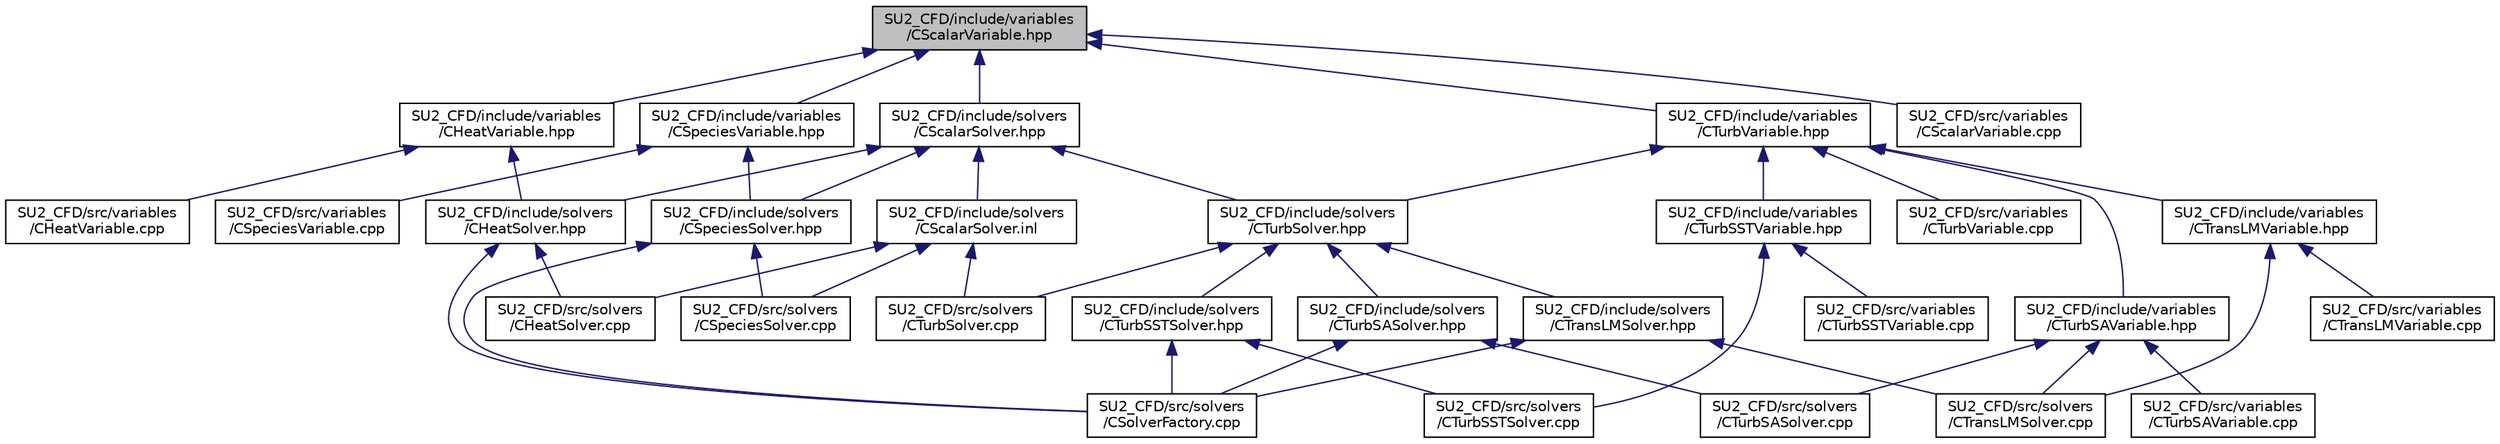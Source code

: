 digraph "SU2_CFD/include/variables/CScalarVariable.hpp"
{
 // LATEX_PDF_SIZE
  edge [fontname="Helvetica",fontsize="10",labelfontname="Helvetica",labelfontsize="10"];
  node [fontname="Helvetica",fontsize="10",shape=record];
  Node1 [label="SU2_CFD/include/variables\l/CScalarVariable.hpp",height=0.2,width=0.4,color="black", fillcolor="grey75", style="filled", fontcolor="black",tooltip="Base class for defining the shared variables of scalar solvers."];
  Node1 -> Node2 [dir="back",color="midnightblue",fontsize="10",style="solid",fontname="Helvetica"];
  Node2 [label="SU2_CFD/include/solvers\l/CScalarSolver.hpp",height=0.2,width=0.4,color="black", fillcolor="white", style="filled",URL="$CScalarSolver_8hpp.html",tooltip="Headers of the CScalarSolver class."];
  Node2 -> Node3 [dir="back",color="midnightblue",fontsize="10",style="solid",fontname="Helvetica"];
  Node3 [label="SU2_CFD/include/solvers\l/CHeatSolver.hpp",height=0.2,width=0.4,color="black", fillcolor="white", style="filled",URL="$CHeatSolver_8hpp.html",tooltip="Headers of the CHeatSolver class."];
  Node3 -> Node4 [dir="back",color="midnightblue",fontsize="10",style="solid",fontname="Helvetica"];
  Node4 [label="SU2_CFD/src/solvers\l/CHeatSolver.cpp",height=0.2,width=0.4,color="black", fillcolor="white", style="filled",URL="$CHeatSolver_8cpp.html",tooltip="Main subroutines for solving the heat equation."];
  Node3 -> Node5 [dir="back",color="midnightblue",fontsize="10",style="solid",fontname="Helvetica"];
  Node5 [label="SU2_CFD/src/solvers\l/CSolverFactory.cpp",height=0.2,width=0.4,color="black", fillcolor="white", style="filled",URL="$CSolverFactory_8cpp.html",tooltip="Main subroutines for CSolverFactoryclass."];
  Node2 -> Node6 [dir="back",color="midnightblue",fontsize="10",style="solid",fontname="Helvetica"];
  Node6 [label="SU2_CFD/include/solvers\l/CScalarSolver.inl",height=0.2,width=0.4,color="black", fillcolor="white", style="filled",URL="$CScalarSolver_8inl.html",tooltip="Main subroutines of CScalarSolver class."];
  Node6 -> Node4 [dir="back",color="midnightblue",fontsize="10",style="solid",fontname="Helvetica"];
  Node6 -> Node7 [dir="back",color="midnightblue",fontsize="10",style="solid",fontname="Helvetica"];
  Node7 [label="SU2_CFD/src/solvers\l/CSpeciesSolver.cpp",height=0.2,width=0.4,color="black", fillcolor="white", style="filled",URL="$CSpeciesSolver_8cpp.html",tooltip="Main subroutines of CSpeciesSolver class."];
  Node6 -> Node8 [dir="back",color="midnightblue",fontsize="10",style="solid",fontname="Helvetica"];
  Node8 [label="SU2_CFD/src/solvers\l/CTurbSolver.cpp",height=0.2,width=0.4,color="black", fillcolor="white", style="filled",URL="$CTurbSolver_8cpp.html",tooltip="Main subroutines of CTurbSolver class."];
  Node2 -> Node9 [dir="back",color="midnightblue",fontsize="10",style="solid",fontname="Helvetica"];
  Node9 [label="SU2_CFD/include/solvers\l/CSpeciesSolver.hpp",height=0.2,width=0.4,color="black", fillcolor="white", style="filled",URL="$CSpeciesSolver_8hpp.html",tooltip="Headers of the CSpeciesSolver class."];
  Node9 -> Node5 [dir="back",color="midnightblue",fontsize="10",style="solid",fontname="Helvetica"];
  Node9 -> Node7 [dir="back",color="midnightblue",fontsize="10",style="solid",fontname="Helvetica"];
  Node2 -> Node10 [dir="back",color="midnightblue",fontsize="10",style="solid",fontname="Helvetica"];
  Node10 [label="SU2_CFD/include/solvers\l/CTurbSolver.hpp",height=0.2,width=0.4,color="black", fillcolor="white", style="filled",URL="$CTurbSolver_8hpp.html",tooltip="Headers of the CTurbSolver class."];
  Node10 -> Node11 [dir="back",color="midnightblue",fontsize="10",style="solid",fontname="Helvetica"];
  Node11 [label="SU2_CFD/include/solvers\l/CTransLMSolver.hpp",height=0.2,width=0.4,color="black", fillcolor="white", style="filled",URL="$CTransLMSolver_8hpp.html",tooltip="Headers of the CTransLMSolver class."];
  Node11 -> Node5 [dir="back",color="midnightblue",fontsize="10",style="solid",fontname="Helvetica"];
  Node11 -> Node12 [dir="back",color="midnightblue",fontsize="10",style="solid",fontname="Helvetica"];
  Node12 [label="SU2_CFD/src/solvers\l/CTransLMSolver.cpp",height=0.2,width=0.4,color="black", fillcolor="white", style="filled",URL="$CTransLMSolver_8cpp.html",tooltip="Main subroutines for Langtry-Menter Transition model solver."];
  Node10 -> Node13 [dir="back",color="midnightblue",fontsize="10",style="solid",fontname="Helvetica"];
  Node13 [label="SU2_CFD/include/solvers\l/CTurbSASolver.hpp",height=0.2,width=0.4,color="black", fillcolor="white", style="filled",URL="$CTurbSASolver_8hpp.html",tooltip="Headers of the CTurbSASolver class."];
  Node13 -> Node5 [dir="back",color="midnightblue",fontsize="10",style="solid",fontname="Helvetica"];
  Node13 -> Node14 [dir="back",color="midnightblue",fontsize="10",style="solid",fontname="Helvetica"];
  Node14 [label="SU2_CFD/src/solvers\l/CTurbSASolver.cpp",height=0.2,width=0.4,color="black", fillcolor="white", style="filled",URL="$CTurbSASolver_8cpp.html",tooltip="Main subroutines of CTurbSASolver class."];
  Node10 -> Node15 [dir="back",color="midnightblue",fontsize="10",style="solid",fontname="Helvetica"];
  Node15 [label="SU2_CFD/include/solvers\l/CTurbSSTSolver.hpp",height=0.2,width=0.4,color="black", fillcolor="white", style="filled",URL="$CTurbSSTSolver_8hpp.html",tooltip="Headers of the CTurbSSTSolver class."];
  Node15 -> Node5 [dir="back",color="midnightblue",fontsize="10",style="solid",fontname="Helvetica"];
  Node15 -> Node16 [dir="back",color="midnightblue",fontsize="10",style="solid",fontname="Helvetica"];
  Node16 [label="SU2_CFD/src/solvers\l/CTurbSSTSolver.cpp",height=0.2,width=0.4,color="black", fillcolor="white", style="filled",URL="$CTurbSSTSolver_8cpp.html",tooltip="Main subroutines of CTurbSSTSolver class."];
  Node10 -> Node8 [dir="back",color="midnightblue",fontsize="10",style="solid",fontname="Helvetica"];
  Node1 -> Node17 [dir="back",color="midnightblue",fontsize="10",style="solid",fontname="Helvetica"];
  Node17 [label="SU2_CFD/include/variables\l/CHeatVariable.hpp",height=0.2,width=0.4,color="black", fillcolor="white", style="filled",URL="$CHeatVariable_8hpp.html",tooltip="Class for defining the variables of the finite-volume heat equation solver."];
  Node17 -> Node3 [dir="back",color="midnightblue",fontsize="10",style="solid",fontname="Helvetica"];
  Node17 -> Node18 [dir="back",color="midnightblue",fontsize="10",style="solid",fontname="Helvetica"];
  Node18 [label="SU2_CFD/src/variables\l/CHeatVariable.cpp",height=0.2,width=0.4,color="black", fillcolor="white", style="filled",URL="$CHeatVariable_8cpp.html",tooltip="Definition of the variables for heat equation problems."];
  Node1 -> Node19 [dir="back",color="midnightblue",fontsize="10",style="solid",fontname="Helvetica"];
  Node19 [label="SU2_CFD/include/variables\l/CSpeciesVariable.hpp",height=0.2,width=0.4,color="black", fillcolor="white", style="filled",URL="$CSpeciesVariable_8hpp.html",tooltip="Base class for defining the variables of the species transport model."];
  Node19 -> Node9 [dir="back",color="midnightblue",fontsize="10",style="solid",fontname="Helvetica"];
  Node19 -> Node20 [dir="back",color="midnightblue",fontsize="10",style="solid",fontname="Helvetica"];
  Node20 [label="SU2_CFD/src/variables\l/CSpeciesVariable.cpp",height=0.2,width=0.4,color="black", fillcolor="white", style="filled",URL="$CSpeciesVariable_8cpp.html",tooltip="Definition of the solution fields."];
  Node1 -> Node21 [dir="back",color="midnightblue",fontsize="10",style="solid",fontname="Helvetica"];
  Node21 [label="SU2_CFD/include/variables\l/CTurbVariable.hpp",height=0.2,width=0.4,color="black", fillcolor="white", style="filled",URL="$CTurbVariable_8hpp.html",tooltip="Base class for defining the variables of the turbulence model."];
  Node21 -> Node10 [dir="back",color="midnightblue",fontsize="10",style="solid",fontname="Helvetica"];
  Node21 -> Node22 [dir="back",color="midnightblue",fontsize="10",style="solid",fontname="Helvetica"];
  Node22 [label="SU2_CFD/include/variables\l/CTransLMVariable.hpp",height=0.2,width=0.4,color="black", fillcolor="white", style="filled",URL="$CTransLMVariable_8hpp.html",tooltip="Declaration of the variables of the transition model."];
  Node22 -> Node12 [dir="back",color="midnightblue",fontsize="10",style="solid",fontname="Helvetica"];
  Node22 -> Node23 [dir="back",color="midnightblue",fontsize="10",style="solid",fontname="Helvetica"];
  Node23 [label="SU2_CFD/src/variables\l/CTransLMVariable.cpp",height=0.2,width=0.4,color="black", fillcolor="white", style="filled",URL="$CTransLMVariable_8cpp.html",tooltip="Definition of the solution fields."];
  Node21 -> Node24 [dir="back",color="midnightblue",fontsize="10",style="solid",fontname="Helvetica"];
  Node24 [label="SU2_CFD/include/variables\l/CTurbSAVariable.hpp",height=0.2,width=0.4,color="black", fillcolor="white", style="filled",URL="$CTurbSAVariable_8hpp.html",tooltip="Declaration of the variables of the SA turbulence model."];
  Node24 -> Node12 [dir="back",color="midnightblue",fontsize="10",style="solid",fontname="Helvetica"];
  Node24 -> Node14 [dir="back",color="midnightblue",fontsize="10",style="solid",fontname="Helvetica"];
  Node24 -> Node25 [dir="back",color="midnightblue",fontsize="10",style="solid",fontname="Helvetica"];
  Node25 [label="SU2_CFD/src/variables\l/CTurbSAVariable.cpp",height=0.2,width=0.4,color="black", fillcolor="white", style="filled",URL="$CTurbSAVariable_8cpp.html",tooltip="Definition of the solution fields."];
  Node21 -> Node26 [dir="back",color="midnightblue",fontsize="10",style="solid",fontname="Helvetica"];
  Node26 [label="SU2_CFD/include/variables\l/CTurbSSTVariable.hpp",height=0.2,width=0.4,color="black", fillcolor="white", style="filled",URL="$CTurbSSTVariable_8hpp.html",tooltip="Declaration of the variables of the SST turbulence model."];
  Node26 -> Node16 [dir="back",color="midnightblue",fontsize="10",style="solid",fontname="Helvetica"];
  Node26 -> Node27 [dir="back",color="midnightblue",fontsize="10",style="solid",fontname="Helvetica"];
  Node27 [label="SU2_CFD/src/variables\l/CTurbSSTVariable.cpp",height=0.2,width=0.4,color="black", fillcolor="white", style="filled",URL="$CTurbSSTVariable_8cpp.html",tooltip="Definition of the solution fields."];
  Node21 -> Node28 [dir="back",color="midnightblue",fontsize="10",style="solid",fontname="Helvetica"];
  Node28 [label="SU2_CFD/src/variables\l/CTurbVariable.cpp",height=0.2,width=0.4,color="black", fillcolor="white", style="filled",URL="$CTurbVariable_8cpp.html",tooltip="Definition of the solution fields."];
  Node1 -> Node29 [dir="back",color="midnightblue",fontsize="10",style="solid",fontname="Helvetica"];
  Node29 [label="SU2_CFD/src/variables\l/CScalarVariable.cpp",height=0.2,width=0.4,color="black", fillcolor="white", style="filled",URL="$CScalarVariable_8cpp.html",tooltip="Definition of the solution fields."];
}
